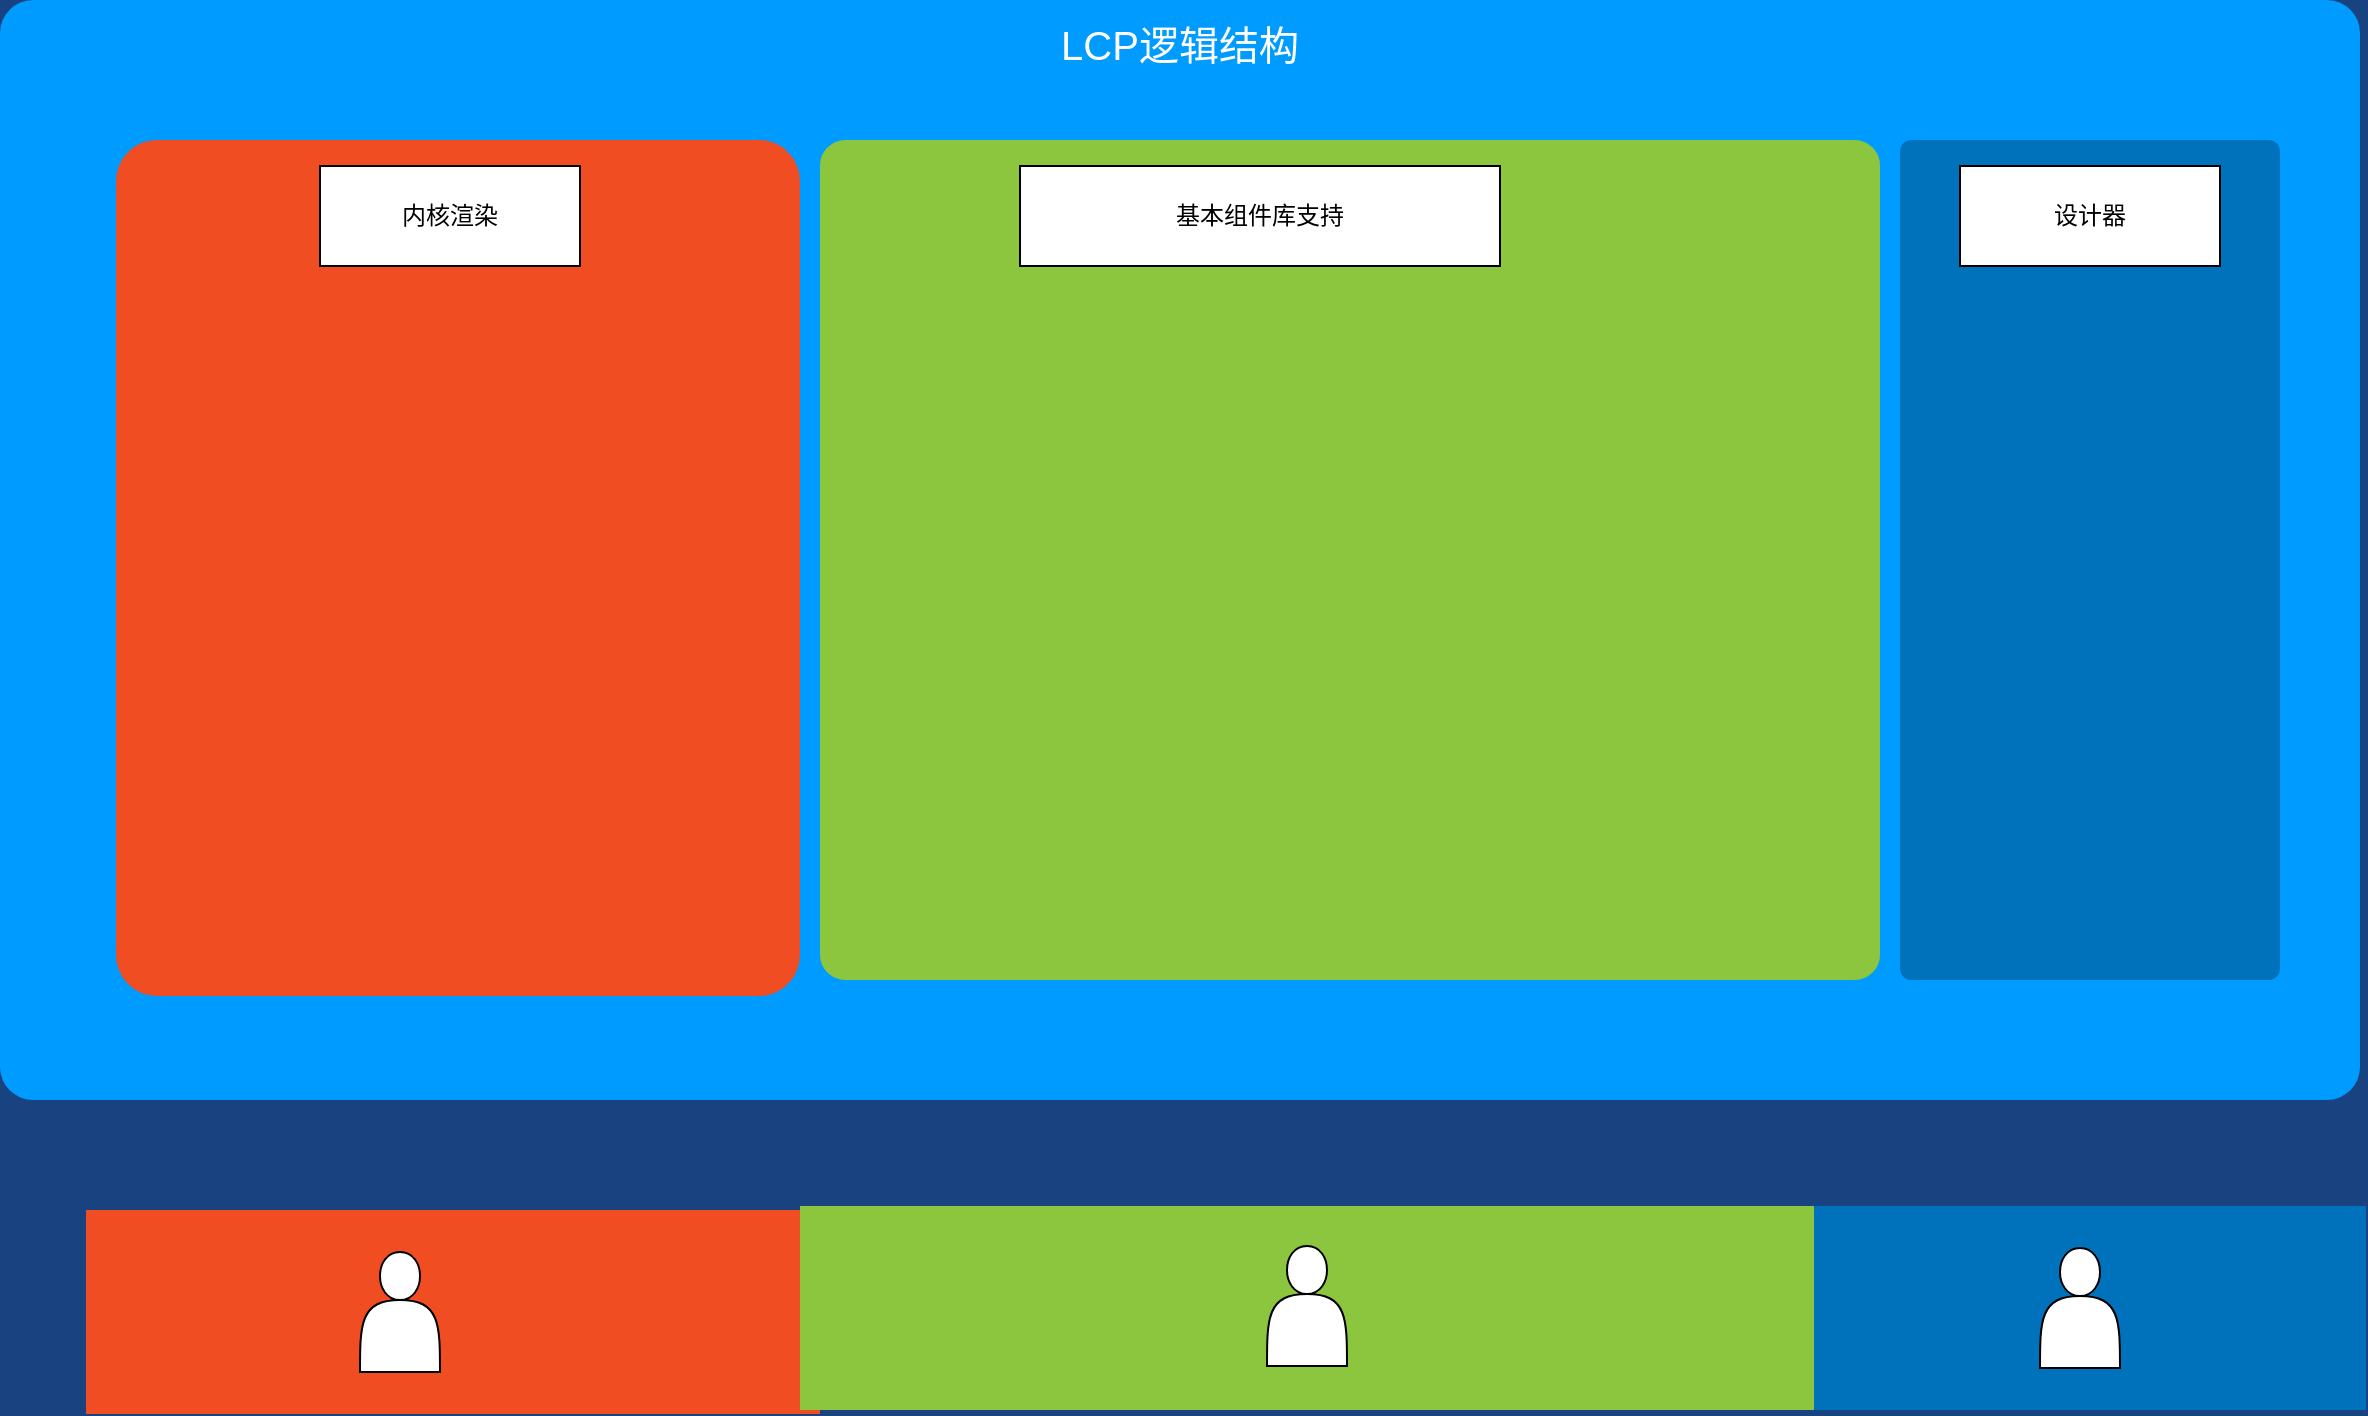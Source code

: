 <mxfile version="23.1.6" type="github">
  <diagram name="Page-1" id="7a6c530e-6e37-e111-ec74-82921da8cc10">
    <mxGraphModel dx="1674" dy="746" grid="1" gridSize="10" guides="1" tooltips="1" connect="1" arrows="1" fold="1" page="1" pageScale="1.5" pageWidth="1169" pageHeight="826" background="#184380" math="0" shadow="0">
      <root>
        <mxCell id="0" style=";html=1;" />
        <mxCell id="1" style=";html=1;" parent="0" />
        <mxCell id="23046e2b9bb16c14-116" value="LCP逻辑结构" style="whiteSpace=wrap;html=1;rounded=1;shadow=0;strokeColor=none;strokeWidth=2;fillColor=#009BFF;fontSize=20;fontColor=#FFFFFF;align=center;arcSize=3;verticalAlign=top;spacingTop=4;" parent="1" vertex="1">
          <mxGeometry x="250" y="217" width="1180" height="550" as="geometry" />
        </mxCell>
        <mxCell id="23046e2b9bb16c14-64" value="" style="rounded=1;whiteSpace=wrap;html=1;shadow=0;strokeWidth=2;fillColor=#0072BC;fontSize=12;fontColor=#FFFFFF;align=center;strokeColor=none;arcSize=3;verticalAlign=top;" parent="1" vertex="1">
          <mxGeometry x="1200" y="287" width="190" height="420" as="geometry" />
        </mxCell>
        <mxCell id="23046e2b9bb16c14-27" value="" style="rounded=1;whiteSpace=wrap;html=1;shadow=0;strokeWidth=2;fillColor=#8BC63E;fontSize=12;fontColor=#000000;align=center;strokeColor=none;arcSize=3;" parent="1" vertex="1">
          <mxGeometry x="660" y="287" width="530" height="420" as="geometry" />
        </mxCell>
        <mxCell id="23046e2b9bb16c14-28" value="" style="rounded=1;whiteSpace=wrap;html=1;shadow=0;strokeWidth=2;fillColor=#F04D22;fontSize=12;fontColor=#FFFFFF;align=center;strokeColor=none;arcSize=6;verticalAlign=top;" parent="1" vertex="1">
          <mxGeometry x="308" y="287" width="342" height="428" as="geometry" />
        </mxCell>
        <mxCell id="23046e2b9bb16c14-84" value="" style="rounded=0;whiteSpace=wrap;html=1;shadow=0;strokeWidth=2;fillColor=#F04D22;fontSize=12;fontColor=#FFFFFF;align=center;strokeColor=none;arcSize=6;verticalAlign=top;" parent="1" vertex="1">
          <mxGeometry x="293" y="822" width="367" height="102" as="geometry" />
        </mxCell>
        <mxCell id="23046e2b9bb16c14-85" value="" style="rounded=0;whiteSpace=wrap;html=1;shadow=0;strokeWidth=2;fillColor=#8BC63E;fontSize=12;fontColor=#FFFFFF;align=center;strokeColor=none;arcSize=6;verticalAlign=top;" parent="1" vertex="1">
          <mxGeometry x="650" y="820" width="507" height="102" as="geometry" />
        </mxCell>
        <mxCell id="23046e2b9bb16c14-86" value="" style="rounded=0;whiteSpace=wrap;html=1;shadow=0;strokeWidth=2;fillColor=#0072BC;fontSize=12;fontColor=#FFFFFF;align=center;strokeColor=none;arcSize=3;verticalAlign=top;" parent="1" vertex="1">
          <mxGeometry x="1157" y="820" width="276" height="102" as="geometry" />
        </mxCell>
        <mxCell id="t7wT25YssxMbOrV2SEZi-3" value="内核渲染" style="rounded=0;whiteSpace=wrap;html=1;" vertex="1" parent="1">
          <mxGeometry x="410" y="300" width="130" height="50" as="geometry" />
        </mxCell>
        <mxCell id="t7wT25YssxMbOrV2SEZi-4" value="基本组件库支持" style="rounded=0;whiteSpace=wrap;html=1;" vertex="1" parent="1">
          <mxGeometry x="760" y="300" width="240" height="50" as="geometry" />
        </mxCell>
        <mxCell id="t7wT25YssxMbOrV2SEZi-5" value="设计器" style="rounded=0;whiteSpace=wrap;html=1;" vertex="1" parent="1">
          <mxGeometry x="1230" y="300" width="130" height="50" as="geometry" />
        </mxCell>
        <mxCell id="t7wT25YssxMbOrV2SEZi-7" value="" style="shape=actor;whiteSpace=wrap;html=1;" vertex="1" parent="1">
          <mxGeometry x="430" y="843" width="40" height="60" as="geometry" />
        </mxCell>
        <mxCell id="t7wT25YssxMbOrV2SEZi-8" value="" style="shape=actor;whiteSpace=wrap;html=1;" vertex="1" parent="1">
          <mxGeometry x="883.5" y="840" width="40" height="60" as="geometry" />
        </mxCell>
        <mxCell id="t7wT25YssxMbOrV2SEZi-9" value="" style="shape=actor;whiteSpace=wrap;html=1;" vertex="1" parent="1">
          <mxGeometry x="1270" y="841" width="40" height="60" as="geometry" />
        </mxCell>
      </root>
    </mxGraphModel>
  </diagram>
</mxfile>
